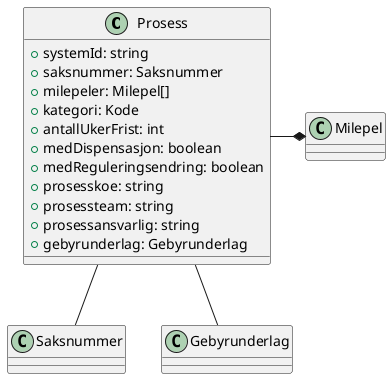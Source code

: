 @startuml
class Prosess {
    +systemId: string
    +saksnummer: Saksnummer
    +milepeler: Milepel[]
    +kategori: Kode
    +antallUkerFrist: int
    +medDispensasjon: boolean
    +medReguleringsendring: boolean
    +prosesskoe: string
    +prosessteam: string
    +prosessansvarlig: string
    +gebyrunderlag: Gebyrunderlag
}

Prosess --Saksnummer
Prosess -* Milepel
Prosess -- Gebyrunderlag

@enduml